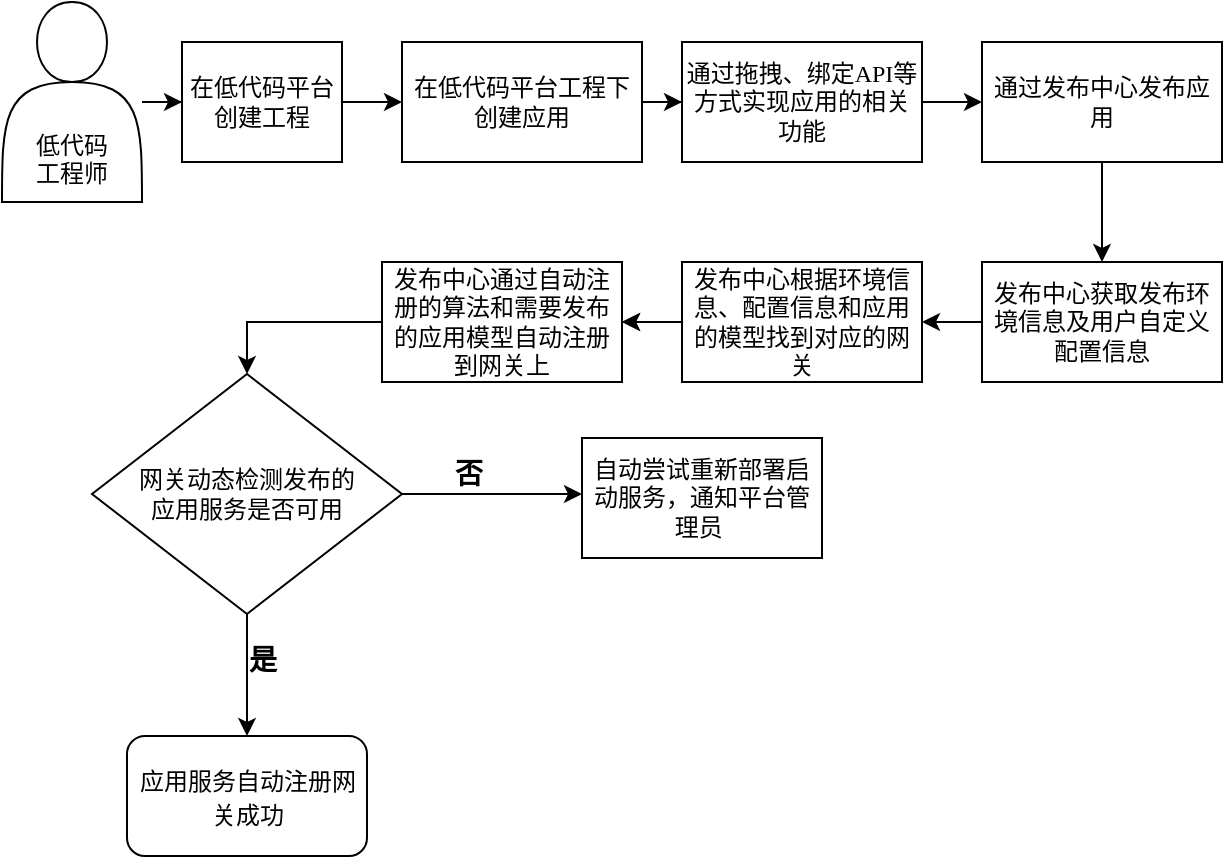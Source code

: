 <mxfile version="15.8.3" type="github">
  <diagram id="Q2_9AQLTbUxxxYIQFxCd" name="Page-1">
    <mxGraphModel dx="1093" dy="585" grid="0" gridSize="10" guides="1" tooltips="1" connect="1" arrows="1" fold="1" page="1" pageScale="1" pageWidth="827" pageHeight="1169" math="0" shadow="0">
      <root>
        <mxCell id="0" />
        <mxCell id="1" parent="0" />
        <mxCell id="LTR1EGOX5bVpTFS6ZlF_-3" value="" style="edgeStyle=orthogonalEdgeStyle;rounded=0;orthogonalLoop=1;jettySize=auto;html=1;" edge="1" parent="1" source="LTR1EGOX5bVpTFS6ZlF_-1" target="LTR1EGOX5bVpTFS6ZlF_-2">
          <mxGeometry relative="1" as="geometry" />
        </mxCell>
        <mxCell id="LTR1EGOX5bVpTFS6ZlF_-1" value="&lt;br&gt;&lt;br&gt;&lt;br&gt;&lt;br&gt;低代码&lt;br&gt;工程师" style="shape=actor;whiteSpace=wrap;html=1;" vertex="1" parent="1">
          <mxGeometry x="80" y="10" width="70" height="100" as="geometry" />
        </mxCell>
        <mxCell id="LTR1EGOX5bVpTFS6ZlF_-5" value="" style="edgeStyle=orthogonalEdgeStyle;rounded=0;orthogonalLoop=1;jettySize=auto;html=1;" edge="1" parent="1" source="LTR1EGOX5bVpTFS6ZlF_-2" target="LTR1EGOX5bVpTFS6ZlF_-4">
          <mxGeometry relative="1" as="geometry" />
        </mxCell>
        <mxCell id="LTR1EGOX5bVpTFS6ZlF_-2" value="在低代码平台创建工程" style="whiteSpace=wrap;html=1;" vertex="1" parent="1">
          <mxGeometry x="170" y="30" width="80" height="60" as="geometry" />
        </mxCell>
        <mxCell id="LTR1EGOX5bVpTFS6ZlF_-7" value="" style="edgeStyle=orthogonalEdgeStyle;rounded=0;orthogonalLoop=1;jettySize=auto;html=1;" edge="1" parent="1" source="LTR1EGOX5bVpTFS6ZlF_-4" target="LTR1EGOX5bVpTFS6ZlF_-6">
          <mxGeometry relative="1" as="geometry" />
        </mxCell>
        <mxCell id="LTR1EGOX5bVpTFS6ZlF_-4" value="在低代码平台工程下创建应用" style="whiteSpace=wrap;html=1;" vertex="1" parent="1">
          <mxGeometry x="280" y="30" width="120" height="60" as="geometry" />
        </mxCell>
        <mxCell id="LTR1EGOX5bVpTFS6ZlF_-9" value="" style="edgeStyle=orthogonalEdgeStyle;rounded=0;orthogonalLoop=1;jettySize=auto;html=1;" edge="1" parent="1" source="LTR1EGOX5bVpTFS6ZlF_-6" target="LTR1EGOX5bVpTFS6ZlF_-8">
          <mxGeometry relative="1" as="geometry" />
        </mxCell>
        <mxCell id="LTR1EGOX5bVpTFS6ZlF_-6" value="&lt;font style=&quot;font-size: 12px&quot;&gt;通过拖拽、绑定&lt;span lang=&quot;EN-US&quot; style=&quot;font-family: &amp;#34;times new roman&amp;#34; , serif&quot;&gt;API&lt;/span&gt;等方式实现应用的相关功能&lt;/font&gt;" style="whiteSpace=wrap;html=1;" vertex="1" parent="1">
          <mxGeometry x="420" y="30" width="120" height="60" as="geometry" />
        </mxCell>
        <mxCell id="LTR1EGOX5bVpTFS6ZlF_-11" value="" style="edgeStyle=orthogonalEdgeStyle;rounded=0;orthogonalLoop=1;jettySize=auto;html=1;entryX=0.5;entryY=0;entryDx=0;entryDy=0;" edge="1" parent="1" source="LTR1EGOX5bVpTFS6ZlF_-8" target="LTR1EGOX5bVpTFS6ZlF_-14">
          <mxGeometry relative="1" as="geometry" />
        </mxCell>
        <mxCell id="LTR1EGOX5bVpTFS6ZlF_-8" value="通过发布中心发布应用" style="whiteSpace=wrap;html=1;" vertex="1" parent="1">
          <mxGeometry x="570" y="30" width="120" height="60" as="geometry" />
        </mxCell>
        <mxCell id="LTR1EGOX5bVpTFS6ZlF_-13" value="" style="edgeStyle=orthogonalEdgeStyle;rounded=0;orthogonalLoop=1;jettySize=auto;html=1;" edge="1" parent="1" source="LTR1EGOX5bVpTFS6ZlF_-10" target="LTR1EGOX5bVpTFS6ZlF_-12">
          <mxGeometry relative="1" as="geometry" />
        </mxCell>
        <mxCell id="LTR1EGOX5bVpTFS6ZlF_-15" style="edgeStyle=orthogonalEdgeStyle;rounded=0;orthogonalLoop=1;jettySize=auto;html=1;" edge="1" parent="1" source="LTR1EGOX5bVpTFS6ZlF_-10" target="LTR1EGOX5bVpTFS6ZlF_-12">
          <mxGeometry relative="1" as="geometry" />
        </mxCell>
        <mxCell id="LTR1EGOX5bVpTFS6ZlF_-10" value="发布中心根据环境信息、配置信息和应用的模型找到对应的网关" style="whiteSpace=wrap;html=1;" vertex="1" parent="1">
          <mxGeometry x="420" y="140" width="120" height="60" as="geometry" />
        </mxCell>
        <mxCell id="LTR1EGOX5bVpTFS6ZlF_-20" value="" style="edgeStyle=orthogonalEdgeStyle;rounded=0;orthogonalLoop=1;jettySize=auto;html=1;fontSize=12;exitX=0;exitY=0.5;exitDx=0;exitDy=0;" edge="1" parent="1" source="LTR1EGOX5bVpTFS6ZlF_-12" target="LTR1EGOX5bVpTFS6ZlF_-19">
          <mxGeometry relative="1" as="geometry" />
        </mxCell>
        <mxCell id="LTR1EGOX5bVpTFS6ZlF_-12" value="发布中心通过自动注册的算法和需要发布的应用模型自动注册到网关上" style="whiteSpace=wrap;html=1;" vertex="1" parent="1">
          <mxGeometry x="270" y="140" width="120" height="60" as="geometry" />
        </mxCell>
        <mxCell id="LTR1EGOX5bVpTFS6ZlF_-16" style="edgeStyle=orthogonalEdgeStyle;rounded=0;orthogonalLoop=1;jettySize=auto;html=1;entryX=1;entryY=0.5;entryDx=0;entryDy=0;" edge="1" parent="1" source="LTR1EGOX5bVpTFS6ZlF_-14" target="LTR1EGOX5bVpTFS6ZlF_-10">
          <mxGeometry relative="1" as="geometry" />
        </mxCell>
        <mxCell id="LTR1EGOX5bVpTFS6ZlF_-14" value="&lt;font style=&quot;font-size: 12px&quot;&gt;发布中心获取发布环境信息及用户自定义配置信息&lt;/font&gt;" style="whiteSpace=wrap;html=1;" vertex="1" parent="1">
          <mxGeometry x="570" y="140" width="120" height="60" as="geometry" />
        </mxCell>
        <mxCell id="LTR1EGOX5bVpTFS6ZlF_-22" value="" style="edgeStyle=orthogonalEdgeStyle;rounded=0;orthogonalLoop=1;jettySize=auto;html=1;fontSize=12;exitX=1;exitY=0.5;exitDx=0;exitDy=0;" edge="1" parent="1" source="LTR1EGOX5bVpTFS6ZlF_-19" target="LTR1EGOX5bVpTFS6ZlF_-21">
          <mxGeometry relative="1" as="geometry">
            <Array as="points">
              <mxPoint x="361" y="256" />
              <mxPoint x="361" y="256" />
            </Array>
          </mxGeometry>
        </mxCell>
        <mxCell id="LTR1EGOX5bVpTFS6ZlF_-19" value="网关动态检测发布的&lt;br&gt;应用服务是否可用" style="rhombus;whiteSpace=wrap;html=1;align=center;" vertex="1" parent="1">
          <mxGeometry x="125" y="196" width="155" height="120" as="geometry" />
        </mxCell>
        <mxCell id="LTR1EGOX5bVpTFS6ZlF_-21" value="自动尝试重新部署启动服务，通知平台管理员&amp;nbsp;" style="whiteSpace=wrap;html=1;" vertex="1" parent="1">
          <mxGeometry x="370" y="228" width="120" height="60" as="geometry" />
        </mxCell>
        <mxCell id="LTR1EGOX5bVpTFS6ZlF_-23" value="&lt;font style=&quot;font-size: 14px&quot;&gt;否&lt;/font&gt;" style="text;strokeColor=none;fillColor=none;html=1;fontSize=24;fontStyle=1;verticalAlign=middle;align=center;" vertex="1" parent="1">
          <mxGeometry x="262.5" y="223" width="100" height="40" as="geometry" />
        </mxCell>
        <mxCell id="LTR1EGOX5bVpTFS6ZlF_-32" value="&lt;font style=&quot;font-size: 12px&quot;&gt;应用服务自动注册网关成功&lt;/font&gt;" style="rounded=1;whiteSpace=wrap;html=1;fontSize=14;align=center;" vertex="1" parent="1">
          <mxGeometry x="142.5" y="377" width="120" height="60" as="geometry" />
        </mxCell>
        <mxCell id="LTR1EGOX5bVpTFS6ZlF_-33" value="" style="group" vertex="1" connectable="0" parent="1">
          <mxGeometry x="160" y="316" width="100" height="40" as="geometry" />
        </mxCell>
        <mxCell id="LTR1EGOX5bVpTFS6ZlF_-30" value="" style="edgeStyle=orthogonalEdgeStyle;rounded=0;orthogonalLoop=1;jettySize=auto;html=1;fontSize=14;entryX=0.5;entryY=0;entryDx=0;entryDy=0;" edge="1" parent="LTR1EGOX5bVpTFS6ZlF_-33" source="LTR1EGOX5bVpTFS6ZlF_-19" target="LTR1EGOX5bVpTFS6ZlF_-32">
          <mxGeometry relative="1" as="geometry">
            <mxPoint x="60" y="104.0" as="targetPoint" />
          </mxGeometry>
        </mxCell>
        <mxCell id="LTR1EGOX5bVpTFS6ZlF_-31" value="&lt;span style=&quot;font-size: 14px&quot;&gt;是&lt;/span&gt;" style="text;strokeColor=none;fillColor=none;html=1;fontSize=24;fontStyle=1;verticalAlign=middle;align=center;" vertex="1" parent="LTR1EGOX5bVpTFS6ZlF_-33">
          <mxGeometry width="100" height="40" as="geometry" />
        </mxCell>
      </root>
    </mxGraphModel>
  </diagram>
</mxfile>
